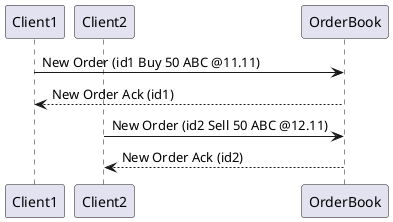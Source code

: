 @startuml
participant Client1 order 10
participant Client2 order 20
participant OrderBook order 30

Client1 -> OrderBook: New Order (id1 Buy 50 ABC @11.11)
OrderBook --> Client1: New Order Ack (id1)

Client2 -> OrderBook: New Order (id2 Sell 50 ABC @12.11)
OrderBook --> Client2: New Order Ack (id2)
@enduml